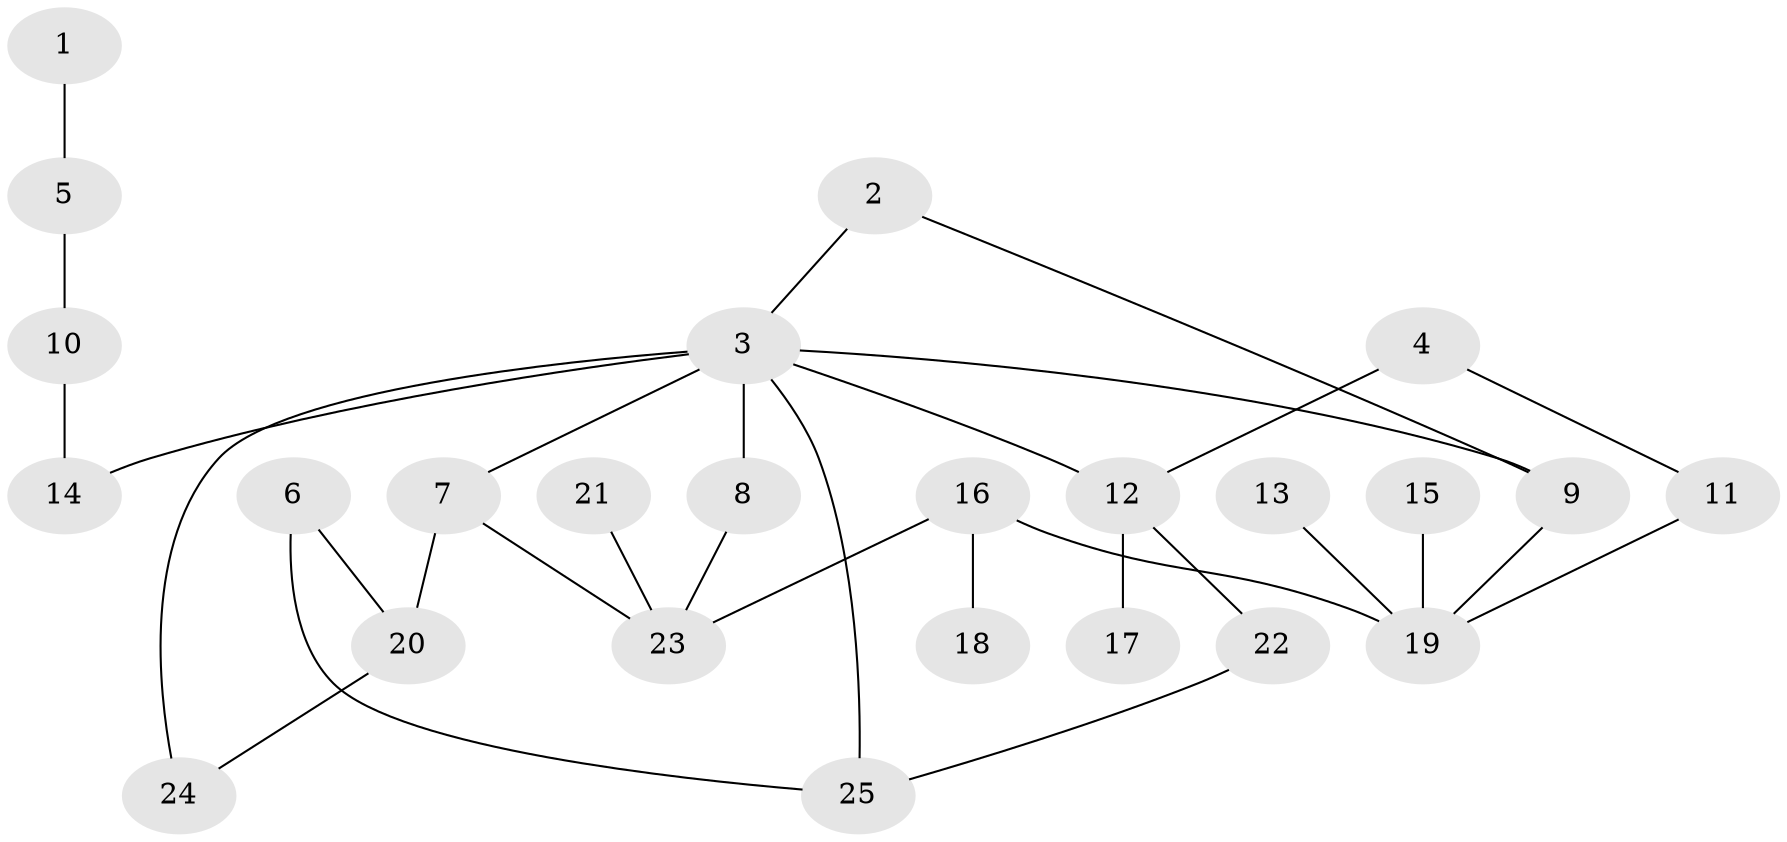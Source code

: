 // original degree distribution, {4: 0.0963855421686747, 7: 0.024096385542168676, 2: 0.3855421686746988, 3: 0.12048192771084337, 6: 0.012048192771084338, 5: 0.012048192771084338, 1: 0.3493975903614458}
// Generated by graph-tools (version 1.1) at 2025/36/03/04/25 23:36:00]
// undirected, 25 vertices, 31 edges
graph export_dot {
  node [color=gray90,style=filled];
  1;
  2;
  3;
  4;
  5;
  6;
  7;
  8;
  9;
  10;
  11;
  12;
  13;
  14;
  15;
  16;
  17;
  18;
  19;
  20;
  21;
  22;
  23;
  24;
  25;
  1 -- 5 [weight=1.0];
  2 -- 3 [weight=1.0];
  2 -- 9 [weight=1.0];
  3 -- 7 [weight=1.0];
  3 -- 8 [weight=1.0];
  3 -- 9 [weight=1.0];
  3 -- 12 [weight=1.0];
  3 -- 14 [weight=1.0];
  3 -- 24 [weight=2.0];
  3 -- 25 [weight=1.0];
  4 -- 11 [weight=1.0];
  4 -- 12 [weight=1.0];
  5 -- 10 [weight=1.0];
  6 -- 20 [weight=1.0];
  6 -- 25 [weight=1.0];
  7 -- 20 [weight=1.0];
  7 -- 23 [weight=1.0];
  8 -- 23 [weight=1.0];
  9 -- 19 [weight=1.0];
  10 -- 14 [weight=1.0];
  11 -- 19 [weight=1.0];
  12 -- 17 [weight=1.0];
  12 -- 22 [weight=1.0];
  13 -- 19 [weight=1.0];
  15 -- 19 [weight=1.0];
  16 -- 18 [weight=1.0];
  16 -- 19 [weight=1.0];
  16 -- 23 [weight=1.0];
  20 -- 24 [weight=1.0];
  21 -- 23 [weight=1.0];
  22 -- 25 [weight=1.0];
}
